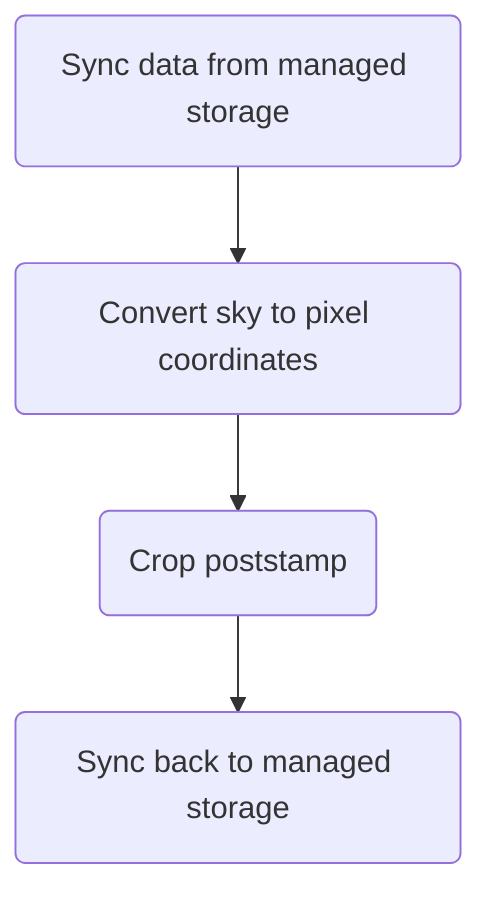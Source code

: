 graph TD;
A(Sync data from managed storage)--> B(Convert sky to pixel coordinates);
B --> C(Crop poststamp);
C --> D(Sync back to managed storage);